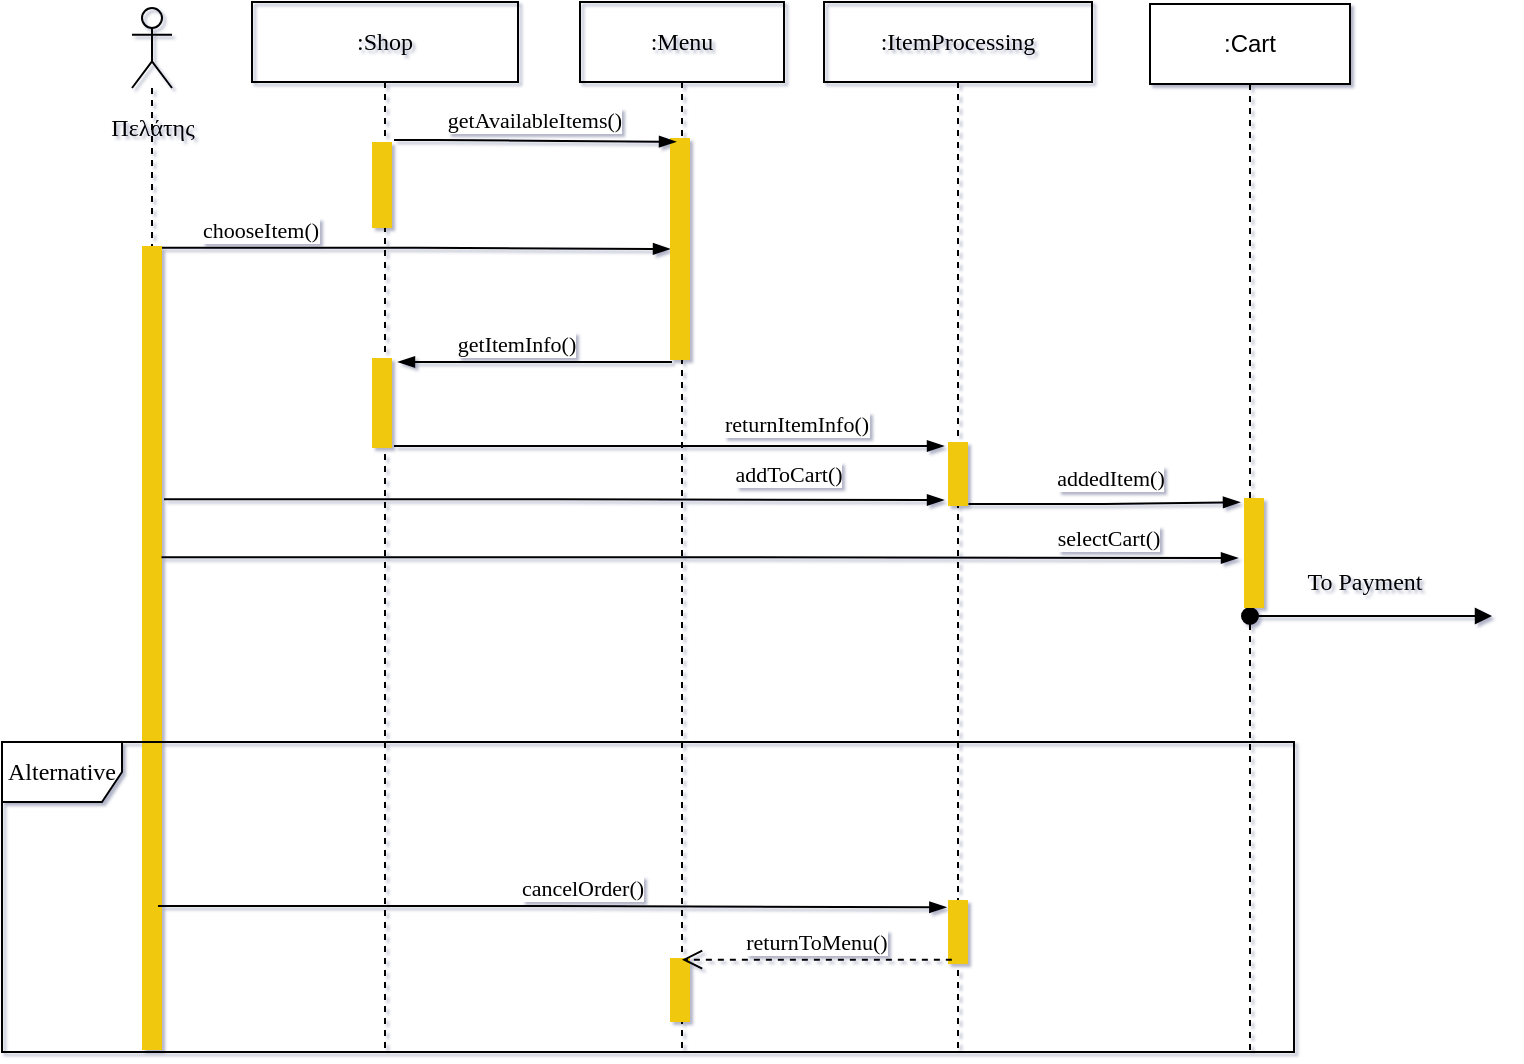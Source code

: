 <mxfile version="17.5.0" type="device"><diagram id="6Bu8WxYnEiMJdhijZe6J" name="Page-1"><mxGraphModel dx="728" dy="700" grid="0" gridSize="10" guides="1" tooltips="1" connect="1" arrows="1" fold="1" page="1" pageScale="1" pageWidth="850" pageHeight="1100" background="none" math="0" shadow="1"><root><mxCell id="0"/><mxCell id="1" parent="0"/><mxCell id="mOPHlz6vrCsD6jJ1ZghI-1" value="" style="shape=umlLifeline;participant=umlActor;perimeter=lifelinePerimeter;whiteSpace=wrap;html=1;container=1;collapsible=0;recursiveResize=0;verticalAlign=top;spacingTop=36;outlineConnect=0;strokeColor=default;shadow=0;fontFamily=Times New Roman;fillColor=none;" parent="1" vertex="1"><mxGeometry x="120" y="40" width="20" height="521" as="geometry"/></mxCell><mxCell id="mOPHlz6vrCsD6jJ1ZghI-4" value="" style="html=1;points=[];perimeter=orthogonalPerimeter;shadow=0;fontFamily=Times New Roman;strokeColor=none;fontColor=#F0C808;labelBorderColor=#F0C808;labelBackgroundColor=#F0C808;whiteSpace=wrap;fillColor=#F0C808;" parent="mOPHlz6vrCsD6jJ1ZghI-1" vertex="1"><mxGeometry x="5" y="119" width="10" height="402" as="geometry"/></mxCell><mxCell id="mOPHlz6vrCsD6jJ1ZghI-2" value="Πελάτης" style="text;html=1;align=center;verticalAlign=middle;resizable=0;points=[];autosize=1;strokeColor=none;fillColor=none;fontFamily=Times New Roman;" parent="1" vertex="1"><mxGeometry x="100" y="90" width="60" height="20" as="geometry"/></mxCell><mxCell id="mOPHlz6vrCsD6jJ1ZghI-7" value="" style="edgeStyle=elbowEdgeStyle;fontSize=12;html=1;endArrow=blockThin;endFill=1;rounded=0;fontFamily=Times New Roman;fontColor=#F0C808;exitX=0.6;exitY=-0.003;exitDx=0;exitDy=0;exitPerimeter=0;" parent="1" edge="1" target="mOPHlz6vrCsD6jJ1ZghI-5"><mxGeometry width="160" relative="1" as="geometry"><mxPoint x="135" y="159.91" as="sourcePoint"/><mxPoint x="240" y="159" as="targetPoint"/><Array as="points"/></mxGeometry></mxCell><mxCell id="mOPHlz6vrCsD6jJ1ZghI-8" value="chooseItem()" style="edgeLabel;html=1;align=center;verticalAlign=middle;resizable=0;points=[];fontFamily=Times New Roman;fontColor=#000000;" parent="mOPHlz6vrCsD6jJ1ZghI-7" vertex="1" connectable="0"><mxGeometry x="0.207" y="-1" relative="1" as="geometry"><mxPoint x="-104" y="-11" as="offset"/></mxGeometry></mxCell><mxCell id="mOPHlz6vrCsD6jJ1ZghI-12" value="" style="edgeStyle=elbowEdgeStyle;fontSize=12;html=1;endArrow=blockThin;endFill=1;rounded=0;fontFamily=Times New Roman;fontColor=#F0C808;" parent="1" edge="1"><mxGeometry width="160" relative="1" as="geometry"><mxPoint x="251" y="259" as="sourcePoint"/><mxPoint x="526" y="259" as="targetPoint"/><Array as="points"/></mxGeometry></mxCell><mxCell id="mOPHlz6vrCsD6jJ1ZghI-13" value="returnItemInfo()" style="edgeLabel;html=1;align=center;verticalAlign=middle;resizable=0;points=[];fontFamily=Times New Roman;fontColor=#000000;" parent="mOPHlz6vrCsD6jJ1ZghI-12" vertex="1" connectable="0"><mxGeometry x="0.207" y="-1" relative="1" as="geometry"><mxPoint x="35" y="-12" as="offset"/></mxGeometry></mxCell><mxCell id="mOPHlz6vrCsD6jJ1ZghI-16" value="" style="edgeStyle=elbowEdgeStyle;fontSize=12;html=1;endArrow=blockThin;endFill=1;rounded=0;fontFamily=Times New Roman;fontColor=#F0C808;exitX=0.976;exitY=0.387;exitDx=0;exitDy=0;exitPerimeter=0;" parent="1" source="mOPHlz6vrCsD6jJ1ZghI-4" edge="1"><mxGeometry width="160" relative="1" as="geometry"><mxPoint x="392" y="320" as="sourcePoint"/><mxPoint x="673" y="315" as="targetPoint"/><Array as="points"/></mxGeometry></mxCell><mxCell id="mOPHlz6vrCsD6jJ1ZghI-17" value="selectCart()" style="edgeLabel;html=1;align=center;verticalAlign=middle;resizable=0;points=[];fontFamily=Times New Roman;fontColor=#000000;" parent="mOPHlz6vrCsD6jJ1ZghI-16" vertex="1" connectable="0"><mxGeometry x="0.207" y="-1" relative="1" as="geometry"><mxPoint x="148" y="-11" as="offset"/></mxGeometry></mxCell><mxCell id="mOPHlz6vrCsD6jJ1ZghI-18" value="" style="edgeStyle=elbowEdgeStyle;fontSize=12;html=1;endArrow=blockThin;endFill=1;rounded=0;fontFamily=Times New Roman;fontColor=none;exitX=1.1;exitY=0.315;exitDx=0;exitDy=0;exitPerimeter=0;" parent="1" source="mOPHlz6vrCsD6jJ1ZghI-4" edge="1"><mxGeometry width="160" relative="1" as="geometry"><mxPoint x="136" y="279" as="sourcePoint"/><mxPoint x="526" y="286" as="targetPoint"/></mxGeometry></mxCell><mxCell id="tLajTp4Nzjc_ThO9M1V5-6" value="addToCart()" style="edgeLabel;html=1;align=center;verticalAlign=middle;resizable=0;points=[];fontFamily=Times New Roman;" vertex="1" connectable="0" parent="mOPHlz6vrCsD6jJ1ZghI-18"><mxGeometry x="0.787" relative="1" as="geometry"><mxPoint x="-37" y="-13" as="offset"/></mxGeometry></mxCell><mxCell id="mOPHlz6vrCsD6jJ1ZghI-37" value="" style="edgeStyle=elbowEdgeStyle;fontSize=12;html=1;endArrow=blockThin;endFill=1;rounded=0;fontFamily=Times New Roman;fontColor=#F0C808;entryX=-0.083;entryY=0.114;entryDx=0;entryDy=0;entryPerimeter=0;labelBorderColor=none;shadow=0;sketch=0;" parent="1" target="mOPHlz6vrCsD6jJ1ZghI-22" edge="1"><mxGeometry width="160" relative="1" as="geometry"><mxPoint x="133" y="489" as="sourcePoint"/><mxPoint x="365" y="480" as="targetPoint"/><Array as="points"/></mxGeometry></mxCell><mxCell id="mOPHlz6vrCsD6jJ1ZghI-38" value="cancelOrder()" style="edgeLabel;html=1;align=center;verticalAlign=middle;resizable=0;points=[];fontFamily=Times New Roman;fontColor=#000000;" parent="mOPHlz6vrCsD6jJ1ZghI-37" vertex="1" connectable="0"><mxGeometry x="0.207" y="-1" relative="1" as="geometry"><mxPoint x="-26" y="-11" as="offset"/></mxGeometry></mxCell><mxCell id="mOPHlz6vrCsD6jJ1ZghI-41" value=":Menu" style="shape=umlLifeline;perimeter=lifelinePerimeter;whiteSpace=wrap;html=1;container=1;collapsible=0;recursiveResize=0;outlineConnect=0;rounded=0;shadow=0;glass=0;labelBackgroundColor=none;labelBorderColor=none;sketch=0;fontFamily=Times New Roman;fontColor=default;strokeColor=default;fillColor=none;gradientColor=none;" parent="1" vertex="1"><mxGeometry x="344" y="37" width="102" height="526" as="geometry"/></mxCell><mxCell id="mOPHlz6vrCsD6jJ1ZghI-5" value="" style="html=1;points=[];perimeter=orthogonalPerimeter;shadow=0;labelBackgroundColor=#F0C808;labelBorderColor=#F0C808;fontFamily=Times New Roman;fontColor=#F0C808;strokeColor=none;fillColor=#F0C808;" parent="mOPHlz6vrCsD6jJ1ZghI-41" vertex="1"><mxGeometry x="45" y="68" width="10" height="111" as="geometry"/></mxCell><mxCell id="tLajTp4Nzjc_ThO9M1V5-11" value="" style="html=1;points=[];perimeter=orthogonalPerimeter;shadow=0;labelBackgroundColor=#F0C808;labelBorderColor=#F0C808;fontFamily=Times New Roman;fontColor=#F0C808;strokeColor=none;fillColor=#F0C808;" vertex="1" parent="mOPHlz6vrCsD6jJ1ZghI-41"><mxGeometry x="45" y="478" width="10" height="32" as="geometry"/></mxCell><mxCell id="mOPHlz6vrCsD6jJ1ZghI-42" value=":ItemProcessing" style="shape=umlLifeline;perimeter=lifelinePerimeter;whiteSpace=wrap;html=1;container=1;collapsible=0;recursiveResize=0;outlineConnect=0;rounded=0;shadow=0;glass=0;labelBackgroundColor=none;labelBorderColor=none;sketch=0;fontFamily=Times New Roman;fontColor=default;strokeColor=default;fillColor=none;gradientColor=none;" parent="1" vertex="1"><mxGeometry x="466" y="37" width="134" height="525" as="geometry"/></mxCell><mxCell id="mOPHlz6vrCsD6jJ1ZghI-11" value="" style="html=1;points=[];perimeter=orthogonalPerimeter;shadow=0;labelBackgroundColor=#F0C808;labelBorderColor=#F0C808;fontFamily=Times New Roman;fontColor=#F0C808;strokeColor=none;fillColor=#F0C808;" parent="mOPHlz6vrCsD6jJ1ZghI-42" vertex="1"><mxGeometry x="62" y="220" width="10" height="32" as="geometry"/></mxCell><mxCell id="mOPHlz6vrCsD6jJ1ZghI-22" value="" style="html=1;points=[];perimeter=orthogonalPerimeter;shadow=0;labelBackgroundColor=#F0C808;labelBorderColor=#F0C808;fontFamily=Times New Roman;fontColor=#F0C808;strokeColor=none;fillColor=#F0C808;" parent="mOPHlz6vrCsD6jJ1ZghI-42" vertex="1"><mxGeometry x="62" y="449" width="10" height="32" as="geometry"/></mxCell><mxCell id="mOPHlz6vrCsD6jJ1ZghI-46" value=":Shop" style="shape=umlLifeline;perimeter=lifelinePerimeter;whiteSpace=wrap;html=1;container=1;collapsible=0;recursiveResize=0;outlineConnect=0;rounded=0;shadow=0;glass=0;labelBackgroundColor=none;labelBorderColor=none;sketch=0;fontFamily=Times New Roman;fontColor=default;strokeColor=default;fillColor=none;gradientColor=none;" parent="1" vertex="1"><mxGeometry x="180" y="37" width="133" height="525" as="geometry"/></mxCell><mxCell id="mOPHlz6vrCsD6jJ1ZghI-51" value="" style="html=1;points=[];perimeter=orthogonalPerimeter;shadow=0;labelBackgroundColor=#F0C808;labelBorderColor=#F0C808;fontFamily=Times New Roman;fontColor=#F0C808;strokeColor=none;fillColor=#F0C808;" parent="mOPHlz6vrCsD6jJ1ZghI-46" vertex="1"><mxGeometry x="60" y="178" width="10" height="45" as="geometry"/></mxCell><mxCell id="mOPHlz6vrCsD6jJ1ZghI-58" value="" style="html=1;points=[];perimeter=orthogonalPerimeter;shadow=0;labelBackgroundColor=#F0C808;labelBorderColor=#F0C808;fontFamily=Times New Roman;fontColor=#F0C808;strokeColor=none;fillColor=#F0C808;" parent="mOPHlz6vrCsD6jJ1ZghI-46" vertex="1"><mxGeometry x="60" y="70" width="10" height="43" as="geometry"/></mxCell><mxCell id="tLajTp4Nzjc_ThO9M1V5-19" value="Alternative" style="shape=umlFrame;whiteSpace=wrap;html=1;fontFamily=Times New Roman;" vertex="1" parent="mOPHlz6vrCsD6jJ1ZghI-46"><mxGeometry x="-125" y="370" width="646" height="155" as="geometry"/></mxCell><mxCell id="mOPHlz6vrCsD6jJ1ZghI-52" value="" style="edgeStyle=elbowEdgeStyle;fontSize=12;html=1;endArrow=blockThin;endFill=1;rounded=0;fontFamily=Times New Roman;fontColor=#F0C808;" parent="1" edge="1"><mxGeometry width="160" relative="1" as="geometry"><mxPoint x="390" y="217" as="sourcePoint"/><mxPoint x="253" y="217" as="targetPoint"/><Array as="points"><mxPoint x="327" y="205"/></Array></mxGeometry></mxCell><mxCell id="mOPHlz6vrCsD6jJ1ZghI-53" value="getItemInfo()" style="edgeLabel;html=1;align=center;verticalAlign=middle;resizable=0;points=[];fontFamily=Times New Roman;fontColor=#000000;" parent="mOPHlz6vrCsD6jJ1ZghI-52" vertex="1" connectable="0"><mxGeometry x="0.207" y="-1" relative="1" as="geometry"><mxPoint x="4" y="-8" as="offset"/></mxGeometry></mxCell><mxCell id="mOPHlz6vrCsD6jJ1ZghI-50" value="" style="html=1;verticalAlign=bottom;startArrow=oval;startFill=1;endArrow=block;startSize=8;rounded=0;shadow=0;labelBorderColor=none;sketch=0;fontFamily=Times New Roman;fontColor=default;" parent="1" source="tLajTp4Nzjc_ThO9M1V5-1" edge="1"><mxGeometry width="60" relative="1" as="geometry"><mxPoint x="684" y="341" as="sourcePoint"/><mxPoint x="800" y="344" as="targetPoint"/></mxGeometry></mxCell><mxCell id="mOPHlz6vrCsD6jJ1ZghI-59" value="" style="edgeStyle=elbowEdgeStyle;fontSize=12;html=1;endArrow=blockThin;endFill=1;rounded=0;fontFamily=Times New Roman;fontColor=#F0C808;entryX=0.3;entryY=0.017;entryDx=0;entryDy=0;entryPerimeter=0;" parent="1" target="mOPHlz6vrCsD6jJ1ZghI-5" edge="1"><mxGeometry width="160" relative="1" as="geometry"><mxPoint x="251" y="106" as="sourcePoint"/><mxPoint x="392" y="106" as="targetPoint"/><Array as="points"><mxPoint x="272" y="130"/></Array></mxGeometry></mxCell><mxCell id="mOPHlz6vrCsD6jJ1ZghI-60" value="getAvailableItems()" style="edgeLabel;html=1;align=center;verticalAlign=middle;resizable=0;points=[];fontFamily=Times New Roman;fontColor=#000000;" parent="mOPHlz6vrCsD6jJ1ZghI-59" vertex="1" connectable="0"><mxGeometry x="0.207" y="-1" relative="1" as="geometry"><mxPoint x="-15" y="-12" as="offset"/></mxGeometry></mxCell><mxCell id="tLajTp4Nzjc_ThO9M1V5-1" value=":Cart" style="shape=umlLifeline;perimeter=lifelinePerimeter;whiteSpace=wrap;html=1;container=1;collapsible=0;recursiveResize=0;outlineConnect=0;" vertex="1" parent="1"><mxGeometry x="629" y="38" width="100" height="524" as="geometry"/></mxCell><mxCell id="mOPHlz6vrCsD6jJ1ZghI-19" value="" style="html=1;points=[];perimeter=orthogonalPerimeter;shadow=0;labelBackgroundColor=#F0C808;labelBorderColor=#F0C808;fontFamily=Times New Roman;fontColor=#F0C808;strokeColor=none;fillColor=#F0C808;gradientColor=none;" parent="tLajTp4Nzjc_ThO9M1V5-1" vertex="1"><mxGeometry x="47" y="247" width="10" height="55" as="geometry"/></mxCell><mxCell id="tLajTp4Nzjc_ThO9M1V5-2" value="" style="edgeStyle=elbowEdgeStyle;fontSize=12;html=1;endArrow=blockThin;endFill=1;rounded=0;fontFamily=Times New Roman;fontColor=#F0C808;exitX=1.021;exitY=0.97;exitDx=0;exitDy=0;exitPerimeter=0;entryX=-0.2;entryY=0.038;entryDx=0;entryDy=0;entryPerimeter=0;" edge="1" parent="1" source="mOPHlz6vrCsD6jJ1ZghI-11" target="mOPHlz6vrCsD6jJ1ZghI-19"><mxGeometry width="160" relative="1" as="geometry"><mxPoint x="583" y="203" as="sourcePoint"/><mxPoint x="837" y="203.59" as="targetPoint"/><Array as="points"/></mxGeometry></mxCell><mxCell id="tLajTp4Nzjc_ThO9M1V5-3" value="addedItem()" style="edgeLabel;html=1;align=center;verticalAlign=middle;resizable=0;points=[];fontFamily=Times New Roman;fontColor=#000000;" vertex="1" connectable="0" parent="tLajTp4Nzjc_ThO9M1V5-2"><mxGeometry x="0.207" y="-1" relative="1" as="geometry"><mxPoint x="-11" y="-13" as="offset"/></mxGeometry></mxCell><mxCell id="mOPHlz6vrCsD6jJ1ZghI-56" value="To Payment" style="text;html=1;align=center;verticalAlign=middle;resizable=0;points=[];autosize=1;strokeColor=none;fillColor=none;fontFamily=Times New Roman;fontColor=default;" parent="1" vertex="1"><mxGeometry x="702" y="318" width="68" height="18" as="geometry"/></mxCell><mxCell id="tLajTp4Nzjc_ThO9M1V5-16" value="returnToMenu()" style="html=1;verticalAlign=bottom;endArrow=open;dashed=1;endSize=8;rounded=0;shadow=0;sketch=0;fontFamily=Times New Roman;exitX=0.193;exitY=0.933;exitDx=0;exitDy=0;exitPerimeter=0;" edge="1" parent="1" source="mOPHlz6vrCsD6jJ1ZghI-22" target="mOPHlz6vrCsD6jJ1ZghI-41"><mxGeometry relative="1" as="geometry"><mxPoint x="495" y="515" as="sourcePoint"/><mxPoint x="415" y="515" as="targetPoint"/></mxGeometry></mxCell></root></mxGraphModel></diagram></mxfile>